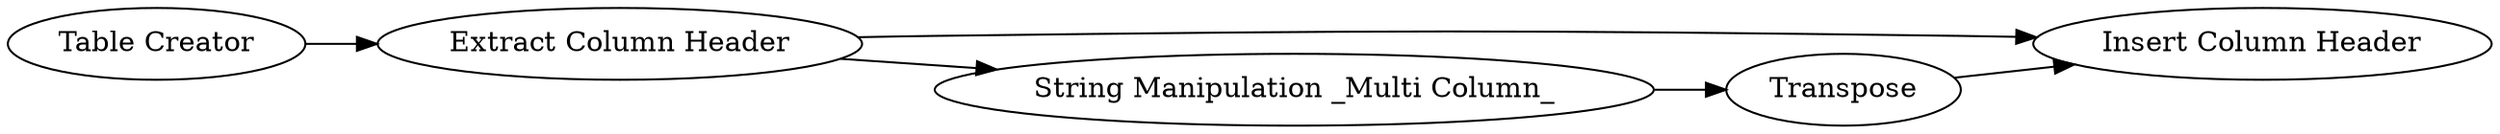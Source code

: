 digraph {
	69 [label="Table Creator"]
	71 [label="Extract Column Header"]
	73 [label="Insert Column Header"]
	74 [label=Transpose]
	75 [label="String Manipulation _Multi Column_"]
	69 -> 71
	71 -> 75
	71 -> 73
	74 -> 73
	75 -> 74
	rankdir=LR
}
